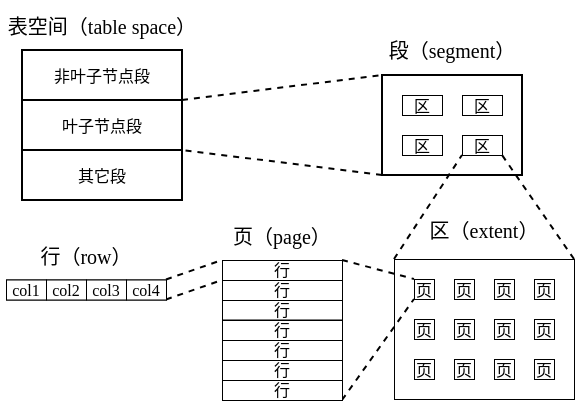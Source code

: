<mxfile version="20.8.10" type="device"><diagram name="第 1 页" id="ta6IAX_UICp-lLyyGdCW"><mxGraphModel dx="953" dy="327" grid="0" gridSize="10" guides="1" tooltips="1" connect="1" arrows="1" fold="1" page="0" pageScale="1" pageWidth="827" pageHeight="1169" math="0" shadow="0"><root><mxCell id="0"/><mxCell id="1" parent="0"/><mxCell id="zyTS5fIBT_KYcVZP9o7B-38" value="" style="group" vertex="1" connectable="0" parent="1"><mxGeometry x="170" y="32.5" width="70" height="65" as="geometry"/></mxCell><mxCell id="zyTS5fIBT_KYcVZP9o7B-36" value="" style="rounded=0;whiteSpace=wrap;html=1;fontFamily=Times New Roman;fontSize=8;" vertex="1" parent="zyTS5fIBT_KYcVZP9o7B-38"><mxGeometry y="15" width="70" height="50" as="geometry"/></mxCell><mxCell id="zyTS5fIBT_KYcVZP9o7B-32" value="区" style="rounded=0;whiteSpace=wrap;html=1;fontFamily=Times New Roman;fontSize=8;strokeWidth=0.5;" vertex="1" parent="zyTS5fIBT_KYcVZP9o7B-38"><mxGeometry x="10" y="25" width="20" height="10" as="geometry"/></mxCell><mxCell id="zyTS5fIBT_KYcVZP9o7B-33" value="区" style="rounded=0;whiteSpace=wrap;html=1;fontFamily=Times New Roman;fontSize=8;strokeWidth=0.5;" vertex="1" parent="zyTS5fIBT_KYcVZP9o7B-38"><mxGeometry x="40" y="25" width="20" height="10" as="geometry"/></mxCell><mxCell id="zyTS5fIBT_KYcVZP9o7B-34" value="区" style="rounded=0;whiteSpace=wrap;html=1;fontFamily=Times New Roman;fontSize=8;strokeWidth=0.5;" vertex="1" parent="zyTS5fIBT_KYcVZP9o7B-38"><mxGeometry x="10" y="45" width="20" height="10" as="geometry"/></mxCell><mxCell id="zyTS5fIBT_KYcVZP9o7B-35" value="区" style="rounded=0;whiteSpace=wrap;html=1;fontFamily=Times New Roman;fontSize=8;strokeWidth=0.5;" vertex="1" parent="zyTS5fIBT_KYcVZP9o7B-38"><mxGeometry x="40" y="45" width="20" height="10" as="geometry"/></mxCell><mxCell id="zyTS5fIBT_KYcVZP9o7B-30" value="段（segment）" style="text;html=1;strokeColor=none;fillColor=none;align=center;verticalAlign=middle;whiteSpace=wrap;rounded=0;fontSize=10;fontFamily=Times New Roman;" vertex="1" parent="zyTS5fIBT_KYcVZP9o7B-38"><mxGeometry y="-10" width="70" height="25" as="geometry"/></mxCell><mxCell id="zyTS5fIBT_KYcVZP9o7B-40" value="" style="endArrow=none;html=1;rounded=0;fontFamily=Times New Roman;fontSize=8;entryX=0;entryY=0;entryDx=0;entryDy=0;exitX=1;exitY=1;exitDx=0;exitDy=0;dashed=1;" edge="1" parent="1" source="zyTS5fIBT_KYcVZP9o7B-8" target="zyTS5fIBT_KYcVZP9o7B-36"><mxGeometry width="50" height="50" relative="1" as="geometry"><mxPoint x="130" y="27.5" as="sourcePoint"/><mxPoint x="170" y="-12.5" as="targetPoint"/></mxGeometry></mxCell><mxCell id="zyTS5fIBT_KYcVZP9o7B-41" value="" style="endArrow=none;html=1;rounded=0;fontFamily=Times New Roman;fontSize=8;entryX=1;entryY=1;entryDx=0;entryDy=0;exitX=0;exitY=1;exitDx=0;exitDy=0;dashed=1;" edge="1" parent="1" source="zyTS5fIBT_KYcVZP9o7B-36" target="zyTS5fIBT_KYcVZP9o7B-9"><mxGeometry width="50" height="50" relative="1" as="geometry"><mxPoint x="150" y="157.5" as="sourcePoint"/><mxPoint x="200" y="107.5" as="targetPoint"/></mxGeometry></mxCell><mxCell id="zyTS5fIBT_KYcVZP9o7B-27" value="表空间（table space）" style="text;html=1;strokeColor=none;fillColor=none;align=center;verticalAlign=middle;whiteSpace=wrap;rounded=0;fontSize=10;fontFamily=Times New Roman;" vertex="1" parent="1"><mxGeometry x="-21" y="10" width="102" height="25" as="geometry"/></mxCell><mxCell id="zyTS5fIBT_KYcVZP9o7B-42" value="" style="group" vertex="1" connectable="0" parent="1"><mxGeometry x="-10" y="35" width="80" height="75" as="geometry"/></mxCell><mxCell id="zyTS5fIBT_KYcVZP9o7B-5" value="" style="rounded=0;whiteSpace=wrap;html=1;fontSize=8;fontFamily=Times New Roman;" vertex="1" parent="zyTS5fIBT_KYcVZP9o7B-42"><mxGeometry y="10" width="80" height="60" as="geometry"/></mxCell><mxCell id="zyTS5fIBT_KYcVZP9o7B-8" value="非叶子节点段" style="rounded=0;whiteSpace=wrap;html=1;fontSize=8;fontFamily=Times New Roman;" vertex="1" parent="zyTS5fIBT_KYcVZP9o7B-42"><mxGeometry width="80" height="25" as="geometry"/></mxCell><mxCell id="zyTS5fIBT_KYcVZP9o7B-9" value="叶子节点段" style="rounded=0;whiteSpace=wrap;html=1;fontSize=8;fontFamily=Times New Roman;" vertex="1" parent="zyTS5fIBT_KYcVZP9o7B-42"><mxGeometry y="25" width="80" height="25" as="geometry"/></mxCell><mxCell id="zyTS5fIBT_KYcVZP9o7B-10" value="其它段" style="rounded=0;whiteSpace=wrap;html=1;fontSize=8;fontFamily=Times New Roman;" vertex="1" parent="zyTS5fIBT_KYcVZP9o7B-42"><mxGeometry y="50" width="80" height="25" as="geometry"/></mxCell><mxCell id="zyTS5fIBT_KYcVZP9o7B-63" value="" style="endArrow=none;html=1;rounded=0;dashed=1;fontFamily=Times New Roman;fontSize=8;entryX=0;entryY=1;entryDx=0;entryDy=0;exitX=0;exitY=0;exitDx=0;exitDy=0;" edge="1" parent="1" source="zyTS5fIBT_KYcVZP9o7B-58" target="zyTS5fIBT_KYcVZP9o7B-35"><mxGeometry width="50" height="50" relative="1" as="geometry"><mxPoint x="90" y="180" as="sourcePoint"/><mxPoint x="140" y="130" as="targetPoint"/></mxGeometry></mxCell><mxCell id="zyTS5fIBT_KYcVZP9o7B-65" value="" style="endArrow=none;html=1;rounded=0;dashed=1;fontFamily=Times New Roman;fontSize=8;entryX=1;entryY=1;entryDx=0;entryDy=0;exitX=1;exitY=0;exitDx=0;exitDy=0;" edge="1" parent="1" source="zyTS5fIBT_KYcVZP9o7B-58" target="zyTS5fIBT_KYcVZP9o7B-35"><mxGeometry width="50" height="50" relative="1" as="geometry"><mxPoint x="170" y="130" as="sourcePoint"/><mxPoint x="190" y="97.5" as="targetPoint"/></mxGeometry></mxCell><mxCell id="zyTS5fIBT_KYcVZP9o7B-73" value="" style="group" vertex="1" connectable="0" parent="1"><mxGeometry x="176" y="112.5" width="90" height="95" as="geometry"/></mxCell><mxCell id="zyTS5fIBT_KYcVZP9o7B-62" value="" style="group" vertex="1" connectable="0" parent="zyTS5fIBT_KYcVZP9o7B-73"><mxGeometry y="27" width="90" height="70" as="geometry"/></mxCell><mxCell id="zyTS5fIBT_KYcVZP9o7B-58" value="" style="rounded=0;whiteSpace=wrap;html=1;strokeWidth=0.5;fontFamily=Times New Roman;fontSize=8;" vertex="1" parent="zyTS5fIBT_KYcVZP9o7B-62"><mxGeometry width="90" height="70" as="geometry"/></mxCell><mxCell id="zyTS5fIBT_KYcVZP9o7B-46" value="页" style="rounded=0;whiteSpace=wrap;html=1;fontFamily=Times New Roman;fontSize=8;strokeWidth=0.5;" vertex="1" parent="zyTS5fIBT_KYcVZP9o7B-62"><mxGeometry x="10" y="10" width="10" height="10" as="geometry"/></mxCell><mxCell id="zyTS5fIBT_KYcVZP9o7B-47" value="页" style="rounded=0;whiteSpace=wrap;html=1;fontFamily=Times New Roman;fontSize=8;strokeWidth=0.5;" vertex="1" parent="zyTS5fIBT_KYcVZP9o7B-62"><mxGeometry x="30" y="10" width="10" height="10" as="geometry"/></mxCell><mxCell id="zyTS5fIBT_KYcVZP9o7B-48" value="页" style="rounded=0;whiteSpace=wrap;html=1;fontFamily=Times New Roman;fontSize=8;strokeWidth=0.5;" vertex="1" parent="zyTS5fIBT_KYcVZP9o7B-62"><mxGeometry x="50" y="10" width="10" height="10" as="geometry"/></mxCell><mxCell id="zyTS5fIBT_KYcVZP9o7B-50" value="页" style="rounded=0;whiteSpace=wrap;html=1;fontFamily=Times New Roman;fontSize=8;strokeWidth=0.5;" vertex="1" parent="zyTS5fIBT_KYcVZP9o7B-62"><mxGeometry x="10" y="30" width="10" height="10" as="geometry"/></mxCell><mxCell id="zyTS5fIBT_KYcVZP9o7B-51" value="页" style="rounded=0;whiteSpace=wrap;html=1;fontFamily=Times New Roman;fontSize=8;strokeWidth=0.5;" vertex="1" parent="zyTS5fIBT_KYcVZP9o7B-62"><mxGeometry x="30" y="30" width="10" height="10" as="geometry"/></mxCell><mxCell id="zyTS5fIBT_KYcVZP9o7B-52" value="页" style="rounded=0;whiteSpace=wrap;html=1;fontFamily=Times New Roman;fontSize=8;strokeWidth=0.5;" vertex="1" parent="zyTS5fIBT_KYcVZP9o7B-62"><mxGeometry x="50" y="30" width="10" height="10" as="geometry"/></mxCell><mxCell id="zyTS5fIBT_KYcVZP9o7B-54" value="页" style="rounded=0;whiteSpace=wrap;html=1;fontFamily=Times New Roman;fontSize=8;strokeWidth=0.5;" vertex="1" parent="zyTS5fIBT_KYcVZP9o7B-62"><mxGeometry x="10" y="50" width="10" height="10" as="geometry"/></mxCell><mxCell id="zyTS5fIBT_KYcVZP9o7B-55" value="页" style="rounded=0;whiteSpace=wrap;html=1;fontFamily=Times New Roman;fontSize=8;strokeWidth=0.5;" vertex="1" parent="zyTS5fIBT_KYcVZP9o7B-62"><mxGeometry x="30" y="50" width="10" height="10" as="geometry"/></mxCell><mxCell id="zyTS5fIBT_KYcVZP9o7B-56" value="页" style="rounded=0;whiteSpace=wrap;html=1;fontFamily=Times New Roman;fontSize=8;strokeWidth=0.5;" vertex="1" parent="zyTS5fIBT_KYcVZP9o7B-62"><mxGeometry x="50" y="50" width="10" height="10" as="geometry"/></mxCell><mxCell id="zyTS5fIBT_KYcVZP9o7B-59" value="页" style="rounded=0;whiteSpace=wrap;html=1;fontFamily=Times New Roman;fontSize=8;strokeWidth=0.5;" vertex="1" parent="zyTS5fIBT_KYcVZP9o7B-62"><mxGeometry x="70" y="10" width="10" height="10" as="geometry"/></mxCell><mxCell id="zyTS5fIBT_KYcVZP9o7B-60" value="页" style="rounded=0;whiteSpace=wrap;html=1;fontFamily=Times New Roman;fontSize=8;strokeWidth=0.5;" vertex="1" parent="zyTS5fIBT_KYcVZP9o7B-62"><mxGeometry x="70" y="30" width="10" height="10" as="geometry"/></mxCell><mxCell id="zyTS5fIBT_KYcVZP9o7B-61" value="页" style="rounded=0;whiteSpace=wrap;html=1;fontFamily=Times New Roman;fontSize=8;strokeWidth=0.5;" vertex="1" parent="zyTS5fIBT_KYcVZP9o7B-62"><mxGeometry x="70" y="50" width="10" height="10" as="geometry"/></mxCell><mxCell id="zyTS5fIBT_KYcVZP9o7B-66" value="区（extent）" style="text;html=1;strokeColor=none;fillColor=none;align=center;verticalAlign=middle;whiteSpace=wrap;rounded=0;fontSize=10;fontFamily=Times New Roman;" vertex="1" parent="zyTS5fIBT_KYcVZP9o7B-73"><mxGeometry width="90" height="25" as="geometry"/></mxCell><mxCell id="zyTS5fIBT_KYcVZP9o7B-74" value="" style="endArrow=none;html=1;rounded=0;dashed=1;fontFamily=Times New Roman;fontSize=8;entryX=0;entryY=0;entryDx=0;entryDy=0;exitX=1;exitY=0;exitDx=0;exitDy=0;" edge="1" parent="1" source="zyTS5fIBT_KYcVZP9o7B-68" target="zyTS5fIBT_KYcVZP9o7B-46"><mxGeometry width="50" height="50" relative="1" as="geometry"><mxPoint x="140" y="180" as="sourcePoint"/><mxPoint x="190" y="130" as="targetPoint"/></mxGeometry></mxCell><mxCell id="zyTS5fIBT_KYcVZP9o7B-75" value="" style="endArrow=none;html=1;rounded=0;dashed=1;fontFamily=Times New Roman;fontSize=8;entryX=0;entryY=1;entryDx=0;entryDy=0;exitX=1;exitY=1;exitDx=0;exitDy=0;" edge="1" parent="1" source="zyTS5fIBT_KYcVZP9o7B-71" target="zyTS5fIBT_KYcVZP9o7B-46"><mxGeometry width="50" height="50" relative="1" as="geometry"><mxPoint x="160" y="150" as="sourcePoint"/><mxPoint x="196" y="159.5" as="targetPoint"/></mxGeometry></mxCell><mxCell id="zyTS5fIBT_KYcVZP9o7B-92" value="页（page）" style="text;html=1;strokeColor=none;fillColor=none;align=center;verticalAlign=middle;whiteSpace=wrap;rounded=0;fontSize=10;fontFamily=Times New Roman;" vertex="1" parent="1"><mxGeometry x="90" y="115" width="60" height="25" as="geometry"/></mxCell><mxCell id="zyTS5fIBT_KYcVZP9o7B-95" value="" style="endArrow=none;html=1;rounded=0;dashed=1;fontFamily=Times New Roman;fontSize=8;entryX=0;entryY=1;entryDx=0;entryDy=0;exitX=1;exitY=1;exitDx=0;exitDy=0;" edge="1" parent="1" source="zyTS5fIBT_KYcVZP9o7B-93" target="zyTS5fIBT_KYcVZP9o7B-68"><mxGeometry width="50" height="50" relative="1" as="geometry"><mxPoint x="70" y="160" as="sourcePoint"/><mxPoint x="100" y="150" as="targetPoint"/></mxGeometry></mxCell><mxCell id="zyTS5fIBT_KYcVZP9o7B-93" value="" style="rounded=0;whiteSpace=wrap;html=1;strokeWidth=0.5;fontFamily=Times New Roman;fontSize=8;container=0;" vertex="1" parent="1"><mxGeometry x="-18" y="149.75" width="80" height="10" as="geometry"/></mxCell><mxCell id="zyTS5fIBT_KYcVZP9o7B-96" value="col1" style="rounded=0;whiteSpace=wrap;html=1;strokeWidth=0.5;fontFamily=Times New Roman;fontSize=8;container=0;" vertex="1" parent="1"><mxGeometry x="-18" y="149.75" width="20" height="10" as="geometry"/></mxCell><mxCell id="zyTS5fIBT_KYcVZP9o7B-97" value="col2" style="rounded=0;whiteSpace=wrap;html=1;strokeWidth=0.5;fontFamily=Times New Roman;fontSize=8;container=0;" vertex="1" parent="1"><mxGeometry x="2" y="149.75" width="20" height="10" as="geometry"/></mxCell><mxCell id="zyTS5fIBT_KYcVZP9o7B-98" value="col3" style="rounded=0;whiteSpace=wrap;html=1;strokeWidth=0.5;fontFamily=Times New Roman;fontSize=8;container=0;" vertex="1" parent="1"><mxGeometry x="22" y="149.75" width="20" height="10" as="geometry"/></mxCell><mxCell id="zyTS5fIBT_KYcVZP9o7B-67" value="" style="rounded=0;whiteSpace=wrap;html=1;strokeWidth=0.5;fontFamily=Times New Roman;fontSize=8;" vertex="1" parent="1"><mxGeometry x="90" y="140" width="60" height="70" as="geometry"/></mxCell><mxCell id="zyTS5fIBT_KYcVZP9o7B-68" value="行" style="rounded=0;whiteSpace=wrap;html=1;strokeWidth=0.5;fontFamily=Times New Roman;fontSize=8;" vertex="1" parent="1"><mxGeometry x="90" y="140" width="60" height="10" as="geometry"/></mxCell><mxCell id="zyTS5fIBT_KYcVZP9o7B-69" value="行" style="rounded=0;whiteSpace=wrap;html=1;strokeWidth=0.5;fontFamily=Times New Roman;fontSize=8;" vertex="1" parent="1"><mxGeometry x="90" y="159.75" width="60" height="10" as="geometry"/></mxCell><mxCell id="zyTS5fIBT_KYcVZP9o7B-70" value="行" style="rounded=0;whiteSpace=wrap;html=1;strokeWidth=0.5;fontFamily=Times New Roman;fontSize=8;" vertex="1" parent="1"><mxGeometry x="90" y="180" width="60" height="10" as="geometry"/></mxCell><mxCell id="zyTS5fIBT_KYcVZP9o7B-71" value="行" style="rounded=0;whiteSpace=wrap;html=1;strokeWidth=0.5;fontFamily=Times New Roman;fontSize=8;" vertex="1" parent="1"><mxGeometry x="90" y="200" width="60" height="10" as="geometry"/></mxCell><mxCell id="zyTS5fIBT_KYcVZP9o7B-100" value="行" style="rounded=0;whiteSpace=wrap;html=1;strokeWidth=0.5;fontFamily=Times New Roman;fontSize=8;" vertex="1" parent="1"><mxGeometry x="90" y="150" width="60" height="10" as="geometry"/></mxCell><mxCell id="zyTS5fIBT_KYcVZP9o7B-101" value="行" style="rounded=0;whiteSpace=wrap;html=1;strokeWidth=0.5;fontFamily=Times New Roman;fontSize=8;" vertex="1" parent="1"><mxGeometry x="90" y="170" width="60" height="10" as="geometry"/></mxCell><mxCell id="zyTS5fIBT_KYcVZP9o7B-102" value="行" style="rounded=0;whiteSpace=wrap;html=1;strokeWidth=0.5;fontFamily=Times New Roman;fontSize=8;" vertex="1" parent="1"><mxGeometry x="90" y="190" width="60" height="10" as="geometry"/></mxCell><mxCell id="zyTS5fIBT_KYcVZP9o7B-103" value="col4" style="rounded=0;whiteSpace=wrap;html=1;strokeWidth=0.5;fontFamily=Times New Roman;fontSize=8;container=0;" vertex="1" parent="1"><mxGeometry x="42" y="149.75" width="20" height="10" as="geometry"/></mxCell><mxCell id="zyTS5fIBT_KYcVZP9o7B-94" value="" style="endArrow=none;html=1;rounded=0;dashed=1;fontFamily=Times New Roman;fontSize=8;entryX=0;entryY=1;entryDx=0;entryDy=0;exitX=1;exitY=0;exitDx=0;exitDy=0;" edge="1" parent="1" source="zyTS5fIBT_KYcVZP9o7B-103" target="zyTS5fIBT_KYcVZP9o7B-92"><mxGeometry width="50" height="50" relative="1" as="geometry"><mxPoint x="60" y="150" as="sourcePoint"/><mxPoint x="110" y="100" as="targetPoint"/></mxGeometry></mxCell><mxCell id="zyTS5fIBT_KYcVZP9o7B-104" value="行（row）" style="text;html=1;strokeColor=none;fillColor=none;align=center;verticalAlign=middle;whiteSpace=wrap;rounded=0;fontSize=10;fontFamily=Times New Roman;" vertex="1" parent="1"><mxGeometry x="-18" y="125" width="80" height="25" as="geometry"/></mxCell></root></mxGraphModel></diagram></mxfile>